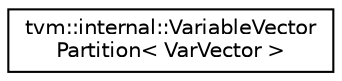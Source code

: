 digraph "Graphical Class Hierarchy"
{
  edge [fontname="Helvetica",fontsize="10",labelfontname="Helvetica",labelfontsize="10"];
  node [fontname="Helvetica",fontsize="10",shape=record];
  rankdir="LR";
  Node0 [label="tvm::internal::VariableVector\lPartition\< VarVector \>",height=0.2,width=0.4,color="black", fillcolor="white", style="filled",URL="$classtvm_1_1internal_1_1VariableVectorPartition.html"];
}
